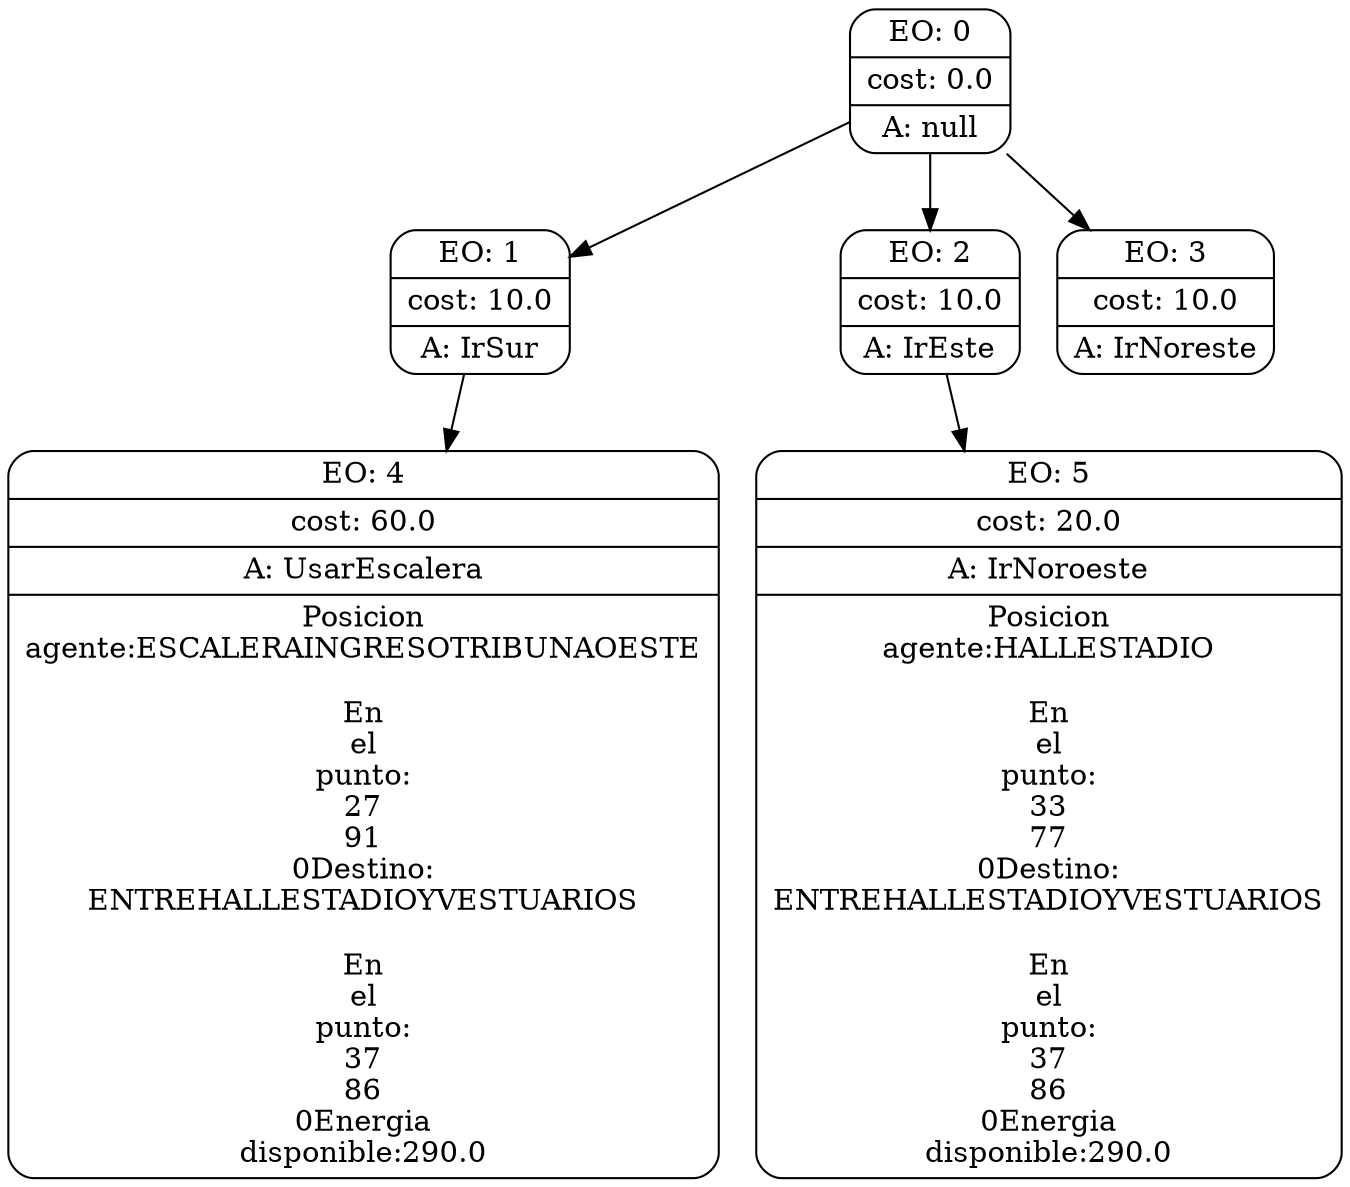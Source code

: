 digraph g {
node [shape = Mrecord];
nodo0[label="{EO: 0|cost: 0.0|A: null}"]
nodo1[label="{EO: 1|cost: 10.0|A: IrSur}"]
nodo4[label="{EO: 4|cost: 60.0|A: UsarEscalera|Posicion\nagente:ESCALERAINGRESOTRIBUNAOESTE\n\nEn\nel\npunto:\n27\n91\n0
Destino:\nENTREHALLESTADIOYVESTUARIOS\n\nEn\nel\npunto:\n37\n86\n0
Energia\ndisponible:290.0
}"]

nodo1 -> nodo4;

nodo0 -> nodo1;
nodo2[label="{EO: 2|cost: 10.0|A: IrEste}"]
nodo5[label="{EO: 5|cost: 20.0|A: IrNoroeste|Posicion\nagente:HALLESTADIO\n\nEn\nel\npunto:\n33\n77\n0
Destino:\nENTREHALLESTADIOYVESTUARIOS\n\nEn\nel\npunto:\n37\n86\n0
Energia\ndisponible:290.0
}"]

nodo2 -> nodo5;

nodo0 -> nodo2;
nodo3[label="{EO: 3|cost: 10.0|A: IrNoreste}"]

nodo0 -> nodo3;


}